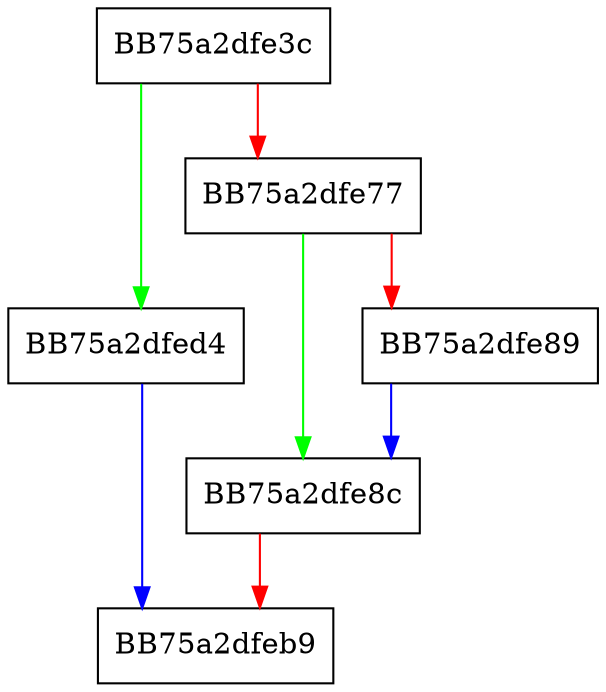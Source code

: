 digraph insert {
  node [shape="box"];
  graph [splines=ortho];
  BB75a2dfe3c -> BB75a2dfed4 [color="green"];
  BB75a2dfe3c -> BB75a2dfe77 [color="red"];
  BB75a2dfe77 -> BB75a2dfe8c [color="green"];
  BB75a2dfe77 -> BB75a2dfe89 [color="red"];
  BB75a2dfe89 -> BB75a2dfe8c [color="blue"];
  BB75a2dfe8c -> BB75a2dfeb9 [color="red"];
  BB75a2dfed4 -> BB75a2dfeb9 [color="blue"];
}